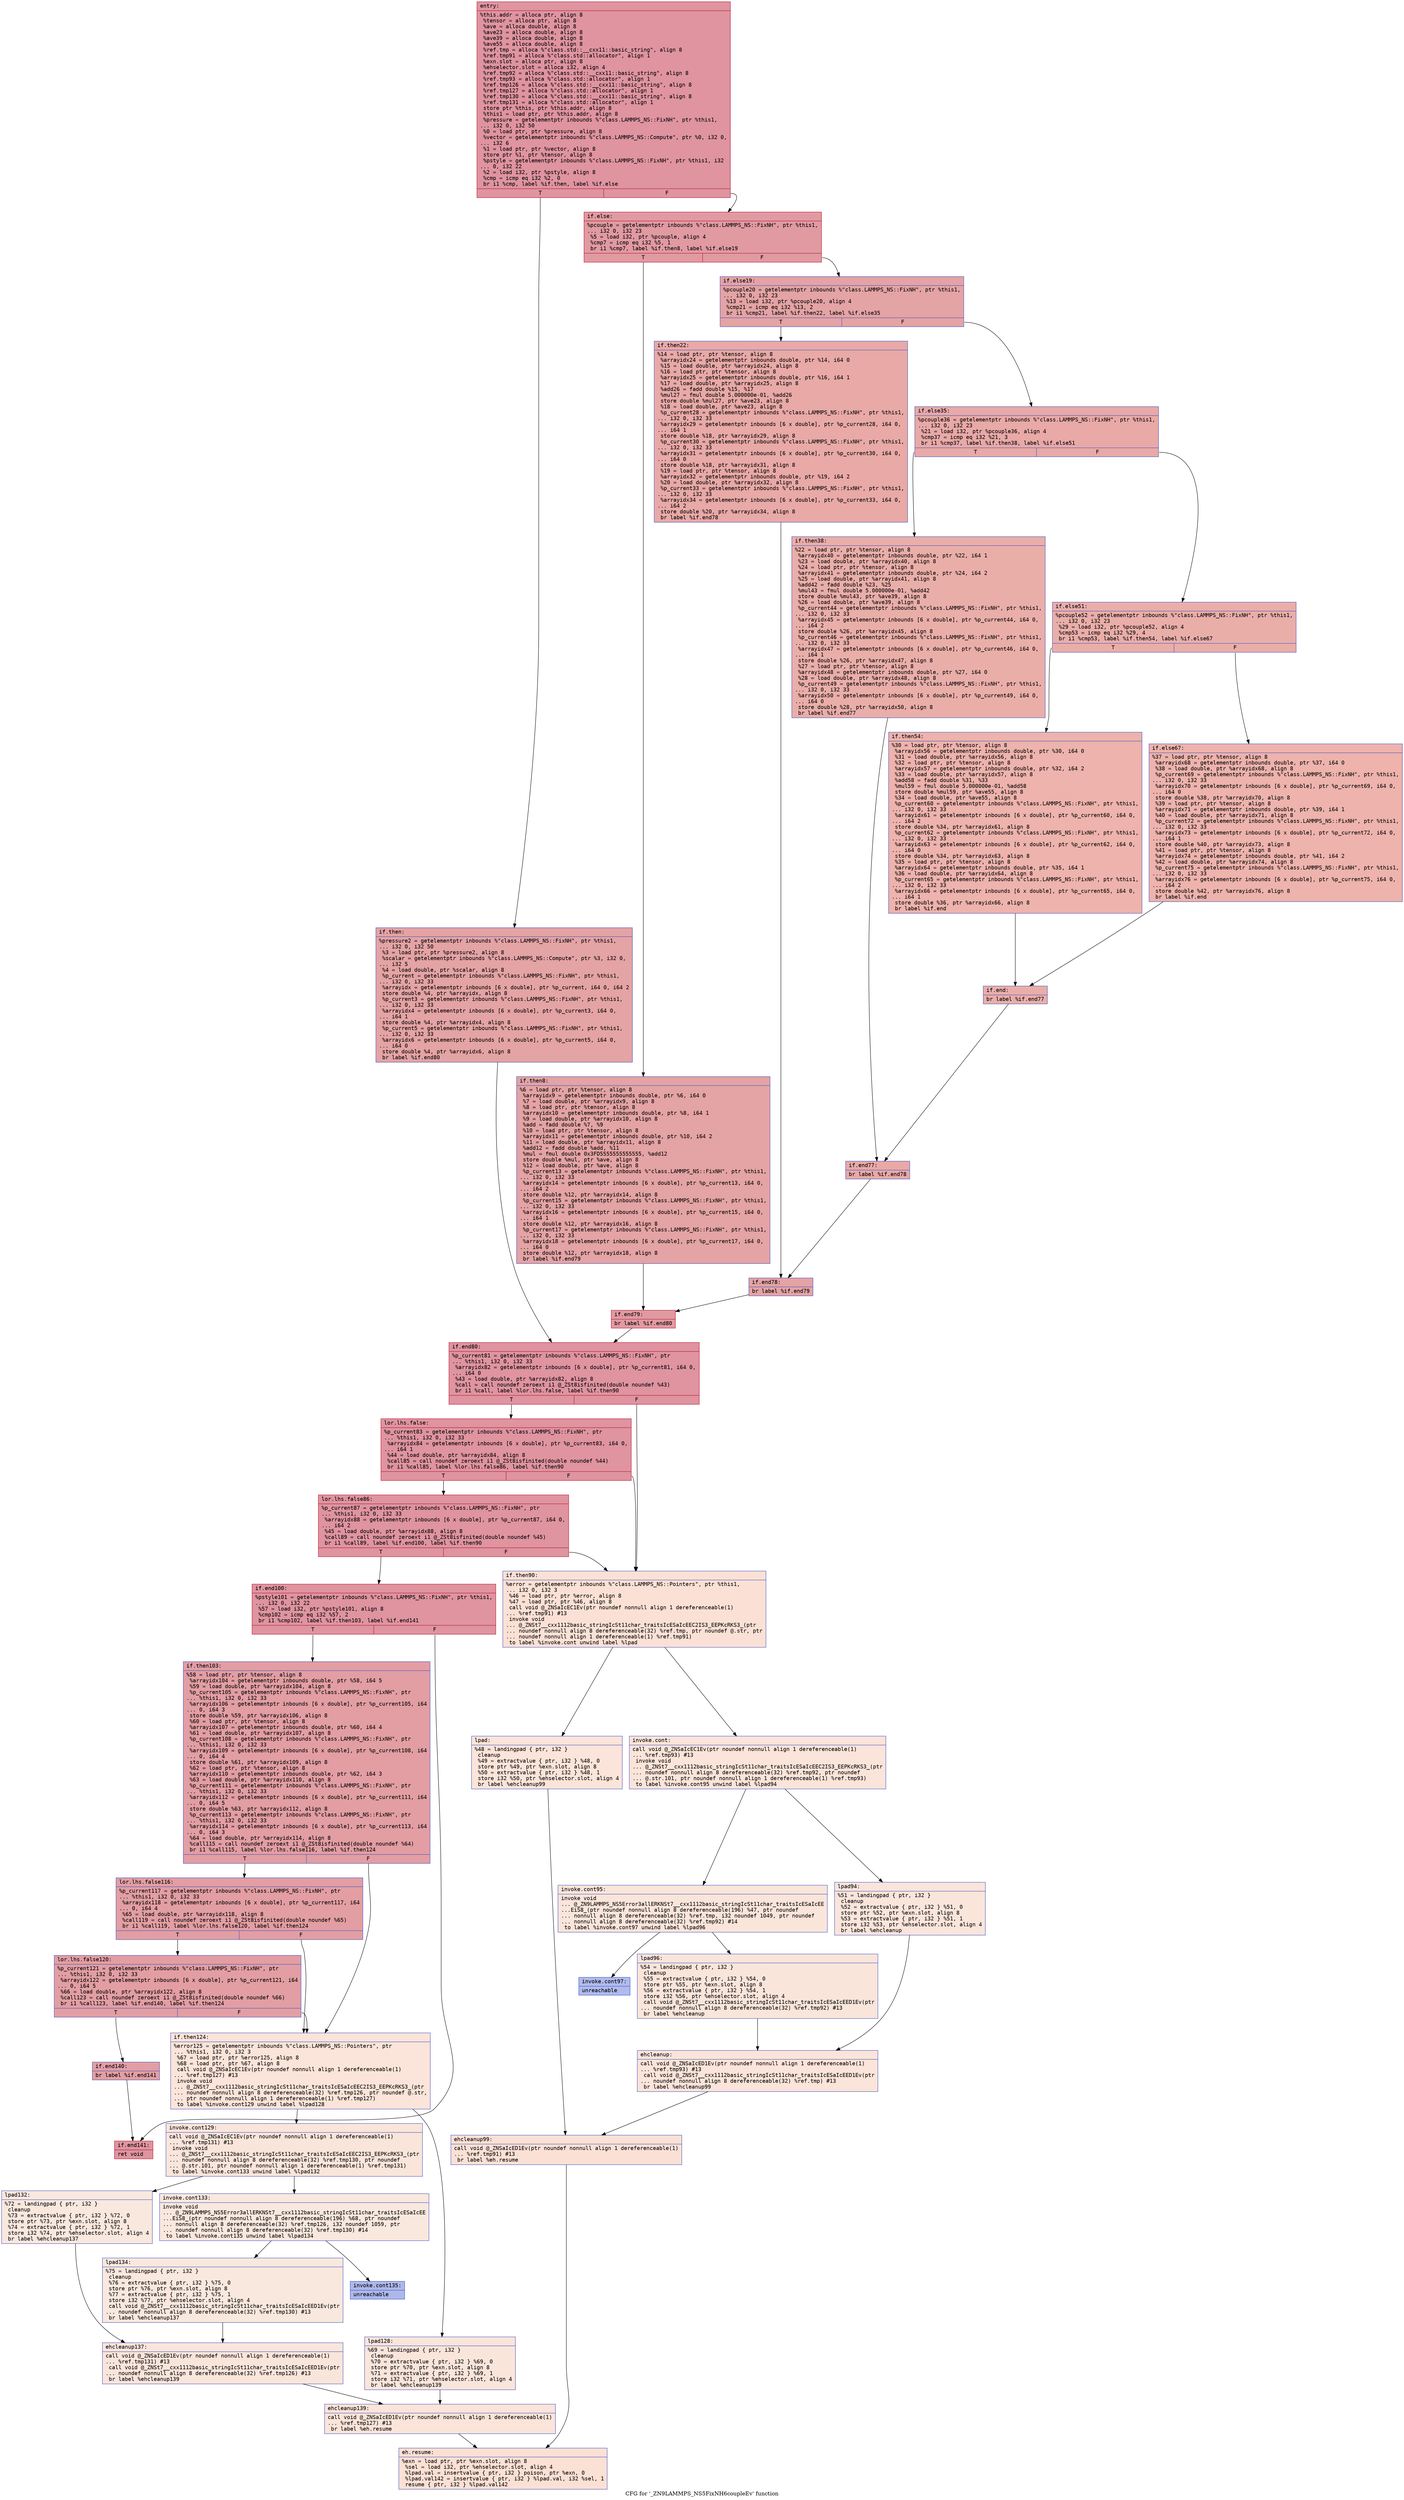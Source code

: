 digraph "CFG for '_ZN9LAMMPS_NS5FixNH6coupleEv' function" {
	label="CFG for '_ZN9LAMMPS_NS5FixNH6coupleEv' function";

	Node0x55b2c7cae9e0 [shape=record,color="#b70d28ff", style=filled, fillcolor="#b70d2870" fontname="Courier",label="{entry:\l|  %this.addr = alloca ptr, align 8\l  %tensor = alloca ptr, align 8\l  %ave = alloca double, align 8\l  %ave23 = alloca double, align 8\l  %ave39 = alloca double, align 8\l  %ave55 = alloca double, align 8\l  %ref.tmp = alloca %\"class.std::__cxx11::basic_string\", align 8\l  %ref.tmp91 = alloca %\"class.std::allocator\", align 1\l  %exn.slot = alloca ptr, align 8\l  %ehselector.slot = alloca i32, align 4\l  %ref.tmp92 = alloca %\"class.std::__cxx11::basic_string\", align 8\l  %ref.tmp93 = alloca %\"class.std::allocator\", align 1\l  %ref.tmp126 = alloca %\"class.std::__cxx11::basic_string\", align 8\l  %ref.tmp127 = alloca %\"class.std::allocator\", align 1\l  %ref.tmp130 = alloca %\"class.std::__cxx11::basic_string\", align 8\l  %ref.tmp131 = alloca %\"class.std::allocator\", align 1\l  store ptr %this, ptr %this.addr, align 8\l  %this1 = load ptr, ptr %this.addr, align 8\l  %pressure = getelementptr inbounds %\"class.LAMMPS_NS::FixNH\", ptr %this1,\l... i32 0, i32 50\l  %0 = load ptr, ptr %pressure, align 8\l  %vector = getelementptr inbounds %\"class.LAMMPS_NS::Compute\", ptr %0, i32 0,\l... i32 6\l  %1 = load ptr, ptr %vector, align 8\l  store ptr %1, ptr %tensor, align 8\l  %pstyle = getelementptr inbounds %\"class.LAMMPS_NS::FixNH\", ptr %this1, i32\l... 0, i32 22\l  %2 = load i32, ptr %pstyle, align 8\l  %cmp = icmp eq i32 %2, 0\l  br i1 %cmp, label %if.then, label %if.else\l|{<s0>T|<s1>F}}"];
	Node0x55b2c7cae9e0:s0 -> Node0x55b2c7cafc30[tooltip="entry -> if.then\nProbability 37.50%" ];
	Node0x55b2c7cae9e0:s1 -> Node0x55b2c7cafca0[tooltip="entry -> if.else\nProbability 62.50%" ];
	Node0x55b2c7cafc30 [shape=record,color="#3d50c3ff", style=filled, fillcolor="#c32e3170" fontname="Courier",label="{if.then:\l|  %pressure2 = getelementptr inbounds %\"class.LAMMPS_NS::FixNH\", ptr %this1,\l... i32 0, i32 50\l  %3 = load ptr, ptr %pressure2, align 8\l  %scalar = getelementptr inbounds %\"class.LAMMPS_NS::Compute\", ptr %3, i32 0,\l... i32 5\l  %4 = load double, ptr %scalar, align 8\l  %p_current = getelementptr inbounds %\"class.LAMMPS_NS::FixNH\", ptr %this1,\l... i32 0, i32 33\l  %arrayidx = getelementptr inbounds [6 x double], ptr %p_current, i64 0, i64 2\l  store double %4, ptr %arrayidx, align 8\l  %p_current3 = getelementptr inbounds %\"class.LAMMPS_NS::FixNH\", ptr %this1,\l... i32 0, i32 33\l  %arrayidx4 = getelementptr inbounds [6 x double], ptr %p_current3, i64 0,\l... i64 1\l  store double %4, ptr %arrayidx4, align 8\l  %p_current5 = getelementptr inbounds %\"class.LAMMPS_NS::FixNH\", ptr %this1,\l... i32 0, i32 33\l  %arrayidx6 = getelementptr inbounds [6 x double], ptr %p_current5, i64 0,\l... i64 0\l  store double %4, ptr %arrayidx6, align 8\l  br label %if.end80\l}"];
	Node0x55b2c7cafc30 -> Node0x55b2c7cb09c0[tooltip="if.then -> if.end80\nProbability 100.00%" ];
	Node0x55b2c7cafca0 [shape=record,color="#b70d28ff", style=filled, fillcolor="#bb1b2c70" fontname="Courier",label="{if.else:\l|  %pcouple = getelementptr inbounds %\"class.LAMMPS_NS::FixNH\", ptr %this1,\l... i32 0, i32 23\l  %5 = load i32, ptr %pcouple, align 4\l  %cmp7 = icmp eq i32 %5, 1\l  br i1 %cmp7, label %if.then8, label %if.else19\l|{<s0>T|<s1>F}}"];
	Node0x55b2c7cafca0:s0 -> Node0x55b2c7cb0cc0[tooltip="if.else -> if.then8\nProbability 50.00%" ];
	Node0x55b2c7cafca0:s1 -> Node0x55b2c7cb0d40[tooltip="if.else -> if.else19\nProbability 50.00%" ];
	Node0x55b2c7cb0cc0 [shape=record,color="#3d50c3ff", style=filled, fillcolor="#c32e3170" fontname="Courier",label="{if.then8:\l|  %6 = load ptr, ptr %tensor, align 8\l  %arrayidx9 = getelementptr inbounds double, ptr %6, i64 0\l  %7 = load double, ptr %arrayidx9, align 8\l  %8 = load ptr, ptr %tensor, align 8\l  %arrayidx10 = getelementptr inbounds double, ptr %8, i64 1\l  %9 = load double, ptr %arrayidx10, align 8\l  %add = fadd double %7, %9\l  %10 = load ptr, ptr %tensor, align 8\l  %arrayidx11 = getelementptr inbounds double, ptr %10, i64 2\l  %11 = load double, ptr %arrayidx11, align 8\l  %add12 = fadd double %add, %11\l  %mul = fmul double 0x3FD5555555555555, %add12\l  store double %mul, ptr %ave, align 8\l  %12 = load double, ptr %ave, align 8\l  %p_current13 = getelementptr inbounds %\"class.LAMMPS_NS::FixNH\", ptr %this1,\l... i32 0, i32 33\l  %arrayidx14 = getelementptr inbounds [6 x double], ptr %p_current13, i64 0,\l... i64 2\l  store double %12, ptr %arrayidx14, align 8\l  %p_current15 = getelementptr inbounds %\"class.LAMMPS_NS::FixNH\", ptr %this1,\l... i32 0, i32 33\l  %arrayidx16 = getelementptr inbounds [6 x double], ptr %p_current15, i64 0,\l... i64 1\l  store double %12, ptr %arrayidx16, align 8\l  %p_current17 = getelementptr inbounds %\"class.LAMMPS_NS::FixNH\", ptr %this1,\l... i32 0, i32 33\l  %arrayidx18 = getelementptr inbounds [6 x double], ptr %p_current17, i64 0,\l... i64 0\l  store double %12, ptr %arrayidx18, align 8\l  br label %if.end79\l}"];
	Node0x55b2c7cb0cc0 -> Node0x55b2c7cafea0[tooltip="if.then8 -> if.end79\nProbability 100.00%" ];
	Node0x55b2c7cb0d40 [shape=record,color="#3d50c3ff", style=filled, fillcolor="#c32e3170" fontname="Courier",label="{if.else19:\l|  %pcouple20 = getelementptr inbounds %\"class.LAMMPS_NS::FixNH\", ptr %this1,\l... i32 0, i32 23\l  %13 = load i32, ptr %pcouple20, align 4\l  %cmp21 = icmp eq i32 %13, 2\l  br i1 %cmp21, label %if.then22, label %if.else35\l|{<s0>T|<s1>F}}"];
	Node0x55b2c7cb0d40:s0 -> Node0x55b2c7caffe0[tooltip="if.else19 -> if.then22\nProbability 50.00%" ];
	Node0x55b2c7cb0d40:s1 -> Node0x55b2c7cb2560[tooltip="if.else19 -> if.else35\nProbability 50.00%" ];
	Node0x55b2c7caffe0 [shape=record,color="#3d50c3ff", style=filled, fillcolor="#ca3b3770" fontname="Courier",label="{if.then22:\l|  %14 = load ptr, ptr %tensor, align 8\l  %arrayidx24 = getelementptr inbounds double, ptr %14, i64 0\l  %15 = load double, ptr %arrayidx24, align 8\l  %16 = load ptr, ptr %tensor, align 8\l  %arrayidx25 = getelementptr inbounds double, ptr %16, i64 1\l  %17 = load double, ptr %arrayidx25, align 8\l  %add26 = fadd double %15, %17\l  %mul27 = fmul double 5.000000e-01, %add26\l  store double %mul27, ptr %ave23, align 8\l  %18 = load double, ptr %ave23, align 8\l  %p_current28 = getelementptr inbounds %\"class.LAMMPS_NS::FixNH\", ptr %this1,\l... i32 0, i32 33\l  %arrayidx29 = getelementptr inbounds [6 x double], ptr %p_current28, i64 0,\l... i64 1\l  store double %18, ptr %arrayidx29, align 8\l  %p_current30 = getelementptr inbounds %\"class.LAMMPS_NS::FixNH\", ptr %this1,\l... i32 0, i32 33\l  %arrayidx31 = getelementptr inbounds [6 x double], ptr %p_current30, i64 0,\l... i64 0\l  store double %18, ptr %arrayidx31, align 8\l  %19 = load ptr, ptr %tensor, align 8\l  %arrayidx32 = getelementptr inbounds double, ptr %19, i64 2\l  %20 = load double, ptr %arrayidx32, align 8\l  %p_current33 = getelementptr inbounds %\"class.LAMMPS_NS::FixNH\", ptr %this1,\l... i32 0, i32 33\l  %arrayidx34 = getelementptr inbounds [6 x double], ptr %p_current33, i64 0,\l... i64 2\l  store double %20, ptr %arrayidx34, align 8\l  br label %if.end78\l}"];
	Node0x55b2c7caffe0 -> Node0x55b2c7cb3600[tooltip="if.then22 -> if.end78\nProbability 100.00%" ];
	Node0x55b2c7cb2560 [shape=record,color="#3d50c3ff", style=filled, fillcolor="#ca3b3770" fontname="Courier",label="{if.else35:\l|  %pcouple36 = getelementptr inbounds %\"class.LAMMPS_NS::FixNH\", ptr %this1,\l... i32 0, i32 23\l  %21 = load i32, ptr %pcouple36, align 4\l  %cmp37 = icmp eq i32 %21, 3\l  br i1 %cmp37, label %if.then38, label %if.else51\l|{<s0>T|<s1>F}}"];
	Node0x55b2c7cb2560:s0 -> Node0x55b2c7cb3910[tooltip="if.else35 -> if.then38\nProbability 50.00%" ];
	Node0x55b2c7cb2560:s1 -> Node0x55b2c7cb3990[tooltip="if.else35 -> if.else51\nProbability 50.00%" ];
	Node0x55b2c7cb3910 [shape=record,color="#3d50c3ff", style=filled, fillcolor="#d0473d70" fontname="Courier",label="{if.then38:\l|  %22 = load ptr, ptr %tensor, align 8\l  %arrayidx40 = getelementptr inbounds double, ptr %22, i64 1\l  %23 = load double, ptr %arrayidx40, align 8\l  %24 = load ptr, ptr %tensor, align 8\l  %arrayidx41 = getelementptr inbounds double, ptr %24, i64 2\l  %25 = load double, ptr %arrayidx41, align 8\l  %add42 = fadd double %23, %25\l  %mul43 = fmul double 5.000000e-01, %add42\l  store double %mul43, ptr %ave39, align 8\l  %26 = load double, ptr %ave39, align 8\l  %p_current44 = getelementptr inbounds %\"class.LAMMPS_NS::FixNH\", ptr %this1,\l... i32 0, i32 33\l  %arrayidx45 = getelementptr inbounds [6 x double], ptr %p_current44, i64 0,\l... i64 2\l  store double %26, ptr %arrayidx45, align 8\l  %p_current46 = getelementptr inbounds %\"class.LAMMPS_NS::FixNH\", ptr %this1,\l... i32 0, i32 33\l  %arrayidx47 = getelementptr inbounds [6 x double], ptr %p_current46, i64 0,\l... i64 1\l  store double %26, ptr %arrayidx47, align 8\l  %27 = load ptr, ptr %tensor, align 8\l  %arrayidx48 = getelementptr inbounds double, ptr %27, i64 0\l  %28 = load double, ptr %arrayidx48, align 8\l  %p_current49 = getelementptr inbounds %\"class.LAMMPS_NS::FixNH\", ptr %this1,\l... i32 0, i32 33\l  %arrayidx50 = getelementptr inbounds [6 x double], ptr %p_current49, i64 0,\l... i64 0\l  store double %28, ptr %arrayidx50, align 8\l  br label %if.end77\l}"];
	Node0x55b2c7cb3910 -> Node0x55b2c7cb4a30[tooltip="if.then38 -> if.end77\nProbability 100.00%" ];
	Node0x55b2c7cb3990 [shape=record,color="#3d50c3ff", style=filled, fillcolor="#d0473d70" fontname="Courier",label="{if.else51:\l|  %pcouple52 = getelementptr inbounds %\"class.LAMMPS_NS::FixNH\", ptr %this1,\l... i32 0, i32 23\l  %29 = load i32, ptr %pcouple52, align 4\l  %cmp53 = icmp eq i32 %29, 4\l  br i1 %cmp53, label %if.then54, label %if.else67\l|{<s0>T|<s1>F}}"];
	Node0x55b2c7cb3990:s0 -> Node0x55b2c7cb4d40[tooltip="if.else51 -> if.then54\nProbability 50.00%" ];
	Node0x55b2c7cb3990:s1 -> Node0x55b2c7cb4dc0[tooltip="if.else51 -> if.else67\nProbability 50.00%" ];
	Node0x55b2c7cb4d40 [shape=record,color="#3d50c3ff", style=filled, fillcolor="#d6524470" fontname="Courier",label="{if.then54:\l|  %30 = load ptr, ptr %tensor, align 8\l  %arrayidx56 = getelementptr inbounds double, ptr %30, i64 0\l  %31 = load double, ptr %arrayidx56, align 8\l  %32 = load ptr, ptr %tensor, align 8\l  %arrayidx57 = getelementptr inbounds double, ptr %32, i64 2\l  %33 = load double, ptr %arrayidx57, align 8\l  %add58 = fadd double %31, %33\l  %mul59 = fmul double 5.000000e-01, %add58\l  store double %mul59, ptr %ave55, align 8\l  %34 = load double, ptr %ave55, align 8\l  %p_current60 = getelementptr inbounds %\"class.LAMMPS_NS::FixNH\", ptr %this1,\l... i32 0, i32 33\l  %arrayidx61 = getelementptr inbounds [6 x double], ptr %p_current60, i64 0,\l... i64 2\l  store double %34, ptr %arrayidx61, align 8\l  %p_current62 = getelementptr inbounds %\"class.LAMMPS_NS::FixNH\", ptr %this1,\l... i32 0, i32 33\l  %arrayidx63 = getelementptr inbounds [6 x double], ptr %p_current62, i64 0,\l... i64 0\l  store double %34, ptr %arrayidx63, align 8\l  %35 = load ptr, ptr %tensor, align 8\l  %arrayidx64 = getelementptr inbounds double, ptr %35, i64 1\l  %36 = load double, ptr %arrayidx64, align 8\l  %p_current65 = getelementptr inbounds %\"class.LAMMPS_NS::FixNH\", ptr %this1,\l... i32 0, i32 33\l  %arrayidx66 = getelementptr inbounds [6 x double], ptr %p_current65, i64 0,\l... i64 1\l  store double %36, ptr %arrayidx66, align 8\l  br label %if.end\l}"];
	Node0x55b2c7cb4d40 -> Node0x55b2c7cb1ed0[tooltip="if.then54 -> if.end\nProbability 100.00%" ];
	Node0x55b2c7cb4dc0 [shape=record,color="#3d50c3ff", style=filled, fillcolor="#d6524470" fontname="Courier",label="{if.else67:\l|  %37 = load ptr, ptr %tensor, align 8\l  %arrayidx68 = getelementptr inbounds double, ptr %37, i64 0\l  %38 = load double, ptr %arrayidx68, align 8\l  %p_current69 = getelementptr inbounds %\"class.LAMMPS_NS::FixNH\", ptr %this1,\l... i32 0, i32 33\l  %arrayidx70 = getelementptr inbounds [6 x double], ptr %p_current69, i64 0,\l... i64 0\l  store double %38, ptr %arrayidx70, align 8\l  %39 = load ptr, ptr %tensor, align 8\l  %arrayidx71 = getelementptr inbounds double, ptr %39, i64 1\l  %40 = load double, ptr %arrayidx71, align 8\l  %p_current72 = getelementptr inbounds %\"class.LAMMPS_NS::FixNH\", ptr %this1,\l... i32 0, i32 33\l  %arrayidx73 = getelementptr inbounds [6 x double], ptr %p_current72, i64 0,\l... i64 1\l  store double %40, ptr %arrayidx73, align 8\l  %41 = load ptr, ptr %tensor, align 8\l  %arrayidx74 = getelementptr inbounds double, ptr %41, i64 2\l  %42 = load double, ptr %arrayidx74, align 8\l  %p_current75 = getelementptr inbounds %\"class.LAMMPS_NS::FixNH\", ptr %this1,\l... i32 0, i32 33\l  %arrayidx76 = getelementptr inbounds [6 x double], ptr %p_current75, i64 0,\l... i64 2\l  store double %42, ptr %arrayidx76, align 8\l  br label %if.end\l}"];
	Node0x55b2c7cb4dc0 -> Node0x55b2c7cb1ed0[tooltip="if.else67 -> if.end\nProbability 100.00%" ];
	Node0x55b2c7cb1ed0 [shape=record,color="#3d50c3ff", style=filled, fillcolor="#d0473d70" fontname="Courier",label="{if.end:\l|  br label %if.end77\l}"];
	Node0x55b2c7cb1ed0 -> Node0x55b2c7cb4a30[tooltip="if.end -> if.end77\nProbability 100.00%" ];
	Node0x55b2c7cb4a30 [shape=record,color="#3d50c3ff", style=filled, fillcolor="#ca3b3770" fontname="Courier",label="{if.end77:\l|  br label %if.end78\l}"];
	Node0x55b2c7cb4a30 -> Node0x55b2c7cb3600[tooltip="if.end77 -> if.end78\nProbability 100.00%" ];
	Node0x55b2c7cb3600 [shape=record,color="#3d50c3ff", style=filled, fillcolor="#c32e3170" fontname="Courier",label="{if.end78:\l|  br label %if.end79\l}"];
	Node0x55b2c7cb3600 -> Node0x55b2c7cafea0[tooltip="if.end78 -> if.end79\nProbability 100.00%" ];
	Node0x55b2c7cafea0 [shape=record,color="#b70d28ff", style=filled, fillcolor="#bb1b2c70" fontname="Courier",label="{if.end79:\l|  br label %if.end80\l}"];
	Node0x55b2c7cafea0 -> Node0x55b2c7cb09c0[tooltip="if.end79 -> if.end80\nProbability 100.00%" ];
	Node0x55b2c7cb09c0 [shape=record,color="#b70d28ff", style=filled, fillcolor="#b70d2870" fontname="Courier",label="{if.end80:\l|  %p_current81 = getelementptr inbounds %\"class.LAMMPS_NS::FixNH\", ptr\l... %this1, i32 0, i32 33\l  %arrayidx82 = getelementptr inbounds [6 x double], ptr %p_current81, i64 0,\l... i64 0\l  %43 = load double, ptr %arrayidx82, align 8\l  %call = call noundef zeroext i1 @_ZSt8isfinited(double noundef %43)\l  br i1 %call, label %lor.lhs.false, label %if.then90\l|{<s0>T|<s1>F}}"];
	Node0x55b2c7cb09c0:s0 -> Node0x55b2c7cb7850[tooltip="if.end80 -> lor.lhs.false\nProbability 100.00%" ];
	Node0x55b2c7cb09c0:s1 -> Node0x55b2c7cb78d0[tooltip="if.end80 -> if.then90\nProbability 0.00%" ];
	Node0x55b2c7cb7850 [shape=record,color="#b70d28ff", style=filled, fillcolor="#b70d2870" fontname="Courier",label="{lor.lhs.false:\l|  %p_current83 = getelementptr inbounds %\"class.LAMMPS_NS::FixNH\", ptr\l... %this1, i32 0, i32 33\l  %arrayidx84 = getelementptr inbounds [6 x double], ptr %p_current83, i64 0,\l... i64 1\l  %44 = load double, ptr %arrayidx84, align 8\l  %call85 = call noundef zeroext i1 @_ZSt8isfinited(double noundef %44)\l  br i1 %call85, label %lor.lhs.false86, label %if.then90\l|{<s0>T|<s1>F}}"];
	Node0x55b2c7cb7850:s0 -> Node0x55b2c7cb7d70[tooltip="lor.lhs.false -> lor.lhs.false86\nProbability 100.00%" ];
	Node0x55b2c7cb7850:s1 -> Node0x55b2c7cb78d0[tooltip="lor.lhs.false -> if.then90\nProbability 0.00%" ];
	Node0x55b2c7cb7d70 [shape=record,color="#b70d28ff", style=filled, fillcolor="#b70d2870" fontname="Courier",label="{lor.lhs.false86:\l|  %p_current87 = getelementptr inbounds %\"class.LAMMPS_NS::FixNH\", ptr\l... %this1, i32 0, i32 33\l  %arrayidx88 = getelementptr inbounds [6 x double], ptr %p_current87, i64 0,\l... i64 2\l  %45 = load double, ptr %arrayidx88, align 8\l  %call89 = call noundef zeroext i1 @_ZSt8isfinited(double noundef %45)\l  br i1 %call89, label %if.end100, label %if.then90\l|{<s0>T|<s1>F}}"];
	Node0x55b2c7cb7d70:s0 -> Node0x55b2c7cb8210[tooltip="lor.lhs.false86 -> if.end100\nProbability 100.00%" ];
	Node0x55b2c7cb7d70:s1 -> Node0x55b2c7cb78d0[tooltip="lor.lhs.false86 -> if.then90\nProbability 0.00%" ];
	Node0x55b2c7cb78d0 [shape=record,color="#3d50c3ff", style=filled, fillcolor="#f7bca170" fontname="Courier",label="{if.then90:\l|  %error = getelementptr inbounds %\"class.LAMMPS_NS::Pointers\", ptr %this1,\l... i32 0, i32 3\l  %46 = load ptr, ptr %error, align 8\l  %47 = load ptr, ptr %46, align 8\l  call void @_ZNSaIcEC1Ev(ptr noundef nonnull align 1 dereferenceable(1)\l... %ref.tmp91) #13\l  invoke void\l... @_ZNSt7__cxx1112basic_stringIcSt11char_traitsIcESaIcEEC2IS3_EEPKcRKS3_(ptr\l... noundef nonnull align 8 dereferenceable(32) %ref.tmp, ptr noundef @.str, ptr\l... noundef nonnull align 1 dereferenceable(1) %ref.tmp91)\l          to label %invoke.cont unwind label %lpad\l}"];
	Node0x55b2c7cb78d0 -> Node0x55b2c7cb8eb0[tooltip="if.then90 -> invoke.cont\nProbability 50.00%" ];
	Node0x55b2c7cb78d0 -> Node0x55b2c7cb8f30[tooltip="if.then90 -> lpad\nProbability 50.00%" ];
	Node0x55b2c7cb8eb0 [shape=record,color="#3d50c3ff", style=filled, fillcolor="#f5c1a970" fontname="Courier",label="{invoke.cont:\l|  call void @_ZNSaIcEC1Ev(ptr noundef nonnull align 1 dereferenceable(1)\l... %ref.tmp93) #13\l  invoke void\l... @_ZNSt7__cxx1112basic_stringIcSt11char_traitsIcESaIcEEC2IS3_EEPKcRKS3_(ptr\l... noundef nonnull align 8 dereferenceable(32) %ref.tmp92, ptr noundef\l... @.str.101, ptr noundef nonnull align 1 dereferenceable(1) %ref.tmp93)\l          to label %invoke.cont95 unwind label %lpad94\l}"];
	Node0x55b2c7cb8eb0 -> Node0x55b2c7cb9250[tooltip="invoke.cont -> invoke.cont95\nProbability 50.00%" ];
	Node0x55b2c7cb8eb0 -> Node0x55b2c7cb92a0[tooltip="invoke.cont -> lpad94\nProbability 50.00%" ];
	Node0x55b2c7cb9250 [shape=record,color="#3d50c3ff", style=filled, fillcolor="#f4c5ad70" fontname="Courier",label="{invoke.cont95:\l|  invoke void\l... @_ZN9LAMMPS_NS5Error3allERKNSt7__cxx1112basic_stringIcSt11char_traitsIcESaIcEE\l...EiS8_(ptr noundef nonnull align 8 dereferenceable(196) %47, ptr noundef\l... nonnull align 8 dereferenceable(32) %ref.tmp, i32 noundef 1049, ptr noundef\l... nonnull align 8 dereferenceable(32) %ref.tmp92) #14\l          to label %invoke.cont97 unwind label %lpad96\l}"];
	Node0x55b2c7cb9250 -> Node0x55b2c7cb9200[tooltip="invoke.cont95 -> invoke.cont97\nProbability 0.00%" ];
	Node0x55b2c7cb9250 -> Node0x55b2c7cb9500[tooltip="invoke.cont95 -> lpad96\nProbability 100.00%" ];
	Node0x55b2c7cb9200 [shape=record,color="#3d50c3ff", style=filled, fillcolor="#4c66d670" fontname="Courier",label="{invoke.cont97:\l|  unreachable\l}"];
	Node0x55b2c7cb8f30 [shape=record,color="#3d50c3ff", style=filled, fillcolor="#f5c1a970" fontname="Courier",label="{lpad:\l|  %48 = landingpad \{ ptr, i32 \}\l          cleanup\l  %49 = extractvalue \{ ptr, i32 \} %48, 0\l  store ptr %49, ptr %exn.slot, align 8\l  %50 = extractvalue \{ ptr, i32 \} %48, 1\l  store i32 %50, ptr %ehselector.slot, align 4\l  br label %ehcleanup99\l}"];
	Node0x55b2c7cb8f30 -> Node0x55b2c7cb9a60[tooltip="lpad -> ehcleanup99\nProbability 100.00%" ];
	Node0x55b2c7cb92a0 [shape=record,color="#3d50c3ff", style=filled, fillcolor="#f4c5ad70" fontname="Courier",label="{lpad94:\l|  %51 = landingpad \{ ptr, i32 \}\l          cleanup\l  %52 = extractvalue \{ ptr, i32 \} %51, 0\l  store ptr %52, ptr %exn.slot, align 8\l  %53 = extractvalue \{ ptr, i32 \} %51, 1\l  store i32 %53, ptr %ehselector.slot, align 4\l  br label %ehcleanup\l}"];
	Node0x55b2c7cb92a0 -> Node0x55b2c7cb9db0[tooltip="lpad94 -> ehcleanup\nProbability 100.00%" ];
	Node0x55b2c7cb9500 [shape=record,color="#3d50c3ff", style=filled, fillcolor="#f4c5ad70" fontname="Courier",label="{lpad96:\l|  %54 = landingpad \{ ptr, i32 \}\l          cleanup\l  %55 = extractvalue \{ ptr, i32 \} %54, 0\l  store ptr %55, ptr %exn.slot, align 8\l  %56 = extractvalue \{ ptr, i32 \} %54, 1\l  store i32 %56, ptr %ehselector.slot, align 4\l  call void @_ZNSt7__cxx1112basic_stringIcSt11char_traitsIcESaIcEED1Ev(ptr\l... noundef nonnull align 8 dereferenceable(32) %ref.tmp92) #13\l  br label %ehcleanup\l}"];
	Node0x55b2c7cb9500 -> Node0x55b2c7cb9db0[tooltip="lpad96 -> ehcleanup\nProbability 100.00%" ];
	Node0x55b2c7cb9db0 [shape=record,color="#3d50c3ff", style=filled, fillcolor="#f5c1a970" fontname="Courier",label="{ehcleanup:\l|  call void @_ZNSaIcED1Ev(ptr noundef nonnull align 1 dereferenceable(1)\l... %ref.tmp93) #13\l  call void @_ZNSt7__cxx1112basic_stringIcSt11char_traitsIcESaIcEED1Ev(ptr\l... noundef nonnull align 8 dereferenceable(32) %ref.tmp) #13\l  br label %ehcleanup99\l}"];
	Node0x55b2c7cb9db0 -> Node0x55b2c7cb9a60[tooltip="ehcleanup -> ehcleanup99\nProbability 100.00%" ];
	Node0x55b2c7cb9a60 [shape=record,color="#3d50c3ff", style=filled, fillcolor="#f7bca170" fontname="Courier",label="{ehcleanup99:\l|  call void @_ZNSaIcED1Ev(ptr noundef nonnull align 1 dereferenceable(1)\l... %ref.tmp91) #13\l  br label %eh.resume\l}"];
	Node0x55b2c7cb9a60 -> Node0x55b2c7cba660[tooltip="ehcleanup99 -> eh.resume\nProbability 100.00%" ];
	Node0x55b2c7cb8210 [shape=record,color="#b70d28ff", style=filled, fillcolor="#b70d2870" fontname="Courier",label="{if.end100:\l|  %pstyle101 = getelementptr inbounds %\"class.LAMMPS_NS::FixNH\", ptr %this1,\l... i32 0, i32 22\l  %57 = load i32, ptr %pstyle101, align 8\l  %cmp102 = icmp eq i32 %57, 2\l  br i1 %cmp102, label %if.then103, label %if.end141\l|{<s0>T|<s1>F}}"];
	Node0x55b2c7cb8210:s0 -> Node0x55b2c7cba920[tooltip="if.end100 -> if.then103\nProbability 50.00%" ];
	Node0x55b2c7cb8210:s1 -> Node0x55b2c7cba9a0[tooltip="if.end100 -> if.end141\nProbability 50.00%" ];
	Node0x55b2c7cba920 [shape=record,color="#3d50c3ff", style=filled, fillcolor="#be242e70" fontname="Courier",label="{if.then103:\l|  %58 = load ptr, ptr %tensor, align 8\l  %arrayidx104 = getelementptr inbounds double, ptr %58, i64 5\l  %59 = load double, ptr %arrayidx104, align 8\l  %p_current105 = getelementptr inbounds %\"class.LAMMPS_NS::FixNH\", ptr\l... %this1, i32 0, i32 33\l  %arrayidx106 = getelementptr inbounds [6 x double], ptr %p_current105, i64\l... 0, i64 3\l  store double %59, ptr %arrayidx106, align 8\l  %60 = load ptr, ptr %tensor, align 8\l  %arrayidx107 = getelementptr inbounds double, ptr %60, i64 4\l  %61 = load double, ptr %arrayidx107, align 8\l  %p_current108 = getelementptr inbounds %\"class.LAMMPS_NS::FixNH\", ptr\l... %this1, i32 0, i32 33\l  %arrayidx109 = getelementptr inbounds [6 x double], ptr %p_current108, i64\l... 0, i64 4\l  store double %61, ptr %arrayidx109, align 8\l  %62 = load ptr, ptr %tensor, align 8\l  %arrayidx110 = getelementptr inbounds double, ptr %62, i64 3\l  %63 = load double, ptr %arrayidx110, align 8\l  %p_current111 = getelementptr inbounds %\"class.LAMMPS_NS::FixNH\", ptr\l... %this1, i32 0, i32 33\l  %arrayidx112 = getelementptr inbounds [6 x double], ptr %p_current111, i64\l... 0, i64 5\l  store double %63, ptr %arrayidx112, align 8\l  %p_current113 = getelementptr inbounds %\"class.LAMMPS_NS::FixNH\", ptr\l... %this1, i32 0, i32 33\l  %arrayidx114 = getelementptr inbounds [6 x double], ptr %p_current113, i64\l... 0, i64 3\l  %64 = load double, ptr %arrayidx114, align 8\l  %call115 = call noundef zeroext i1 @_ZSt8isfinited(double noundef %64)\l  br i1 %call115, label %lor.lhs.false116, label %if.then124\l|{<s0>T|<s1>F}}"];
	Node0x55b2c7cba920:s0 -> Node0x55b2c7cbbb60[tooltip="if.then103 -> lor.lhs.false116\nProbability 100.00%" ];
	Node0x55b2c7cba920:s1 -> Node0x55b2c7cbbc00[tooltip="if.then103 -> if.then124\nProbability 0.00%" ];
	Node0x55b2c7cbbb60 [shape=record,color="#3d50c3ff", style=filled, fillcolor="#be242e70" fontname="Courier",label="{lor.lhs.false116:\l|  %p_current117 = getelementptr inbounds %\"class.LAMMPS_NS::FixNH\", ptr\l... %this1, i32 0, i32 33\l  %arrayidx118 = getelementptr inbounds [6 x double], ptr %p_current117, i64\l... 0, i64 4\l  %65 = load double, ptr %arrayidx118, align 8\l  %call119 = call noundef zeroext i1 @_ZSt8isfinited(double noundef %65)\l  br i1 %call119, label %lor.lhs.false120, label %if.then124\l|{<s0>T|<s1>F}}"];
	Node0x55b2c7cbbb60:s0 -> Node0x55b2c7cbc0b0[tooltip="lor.lhs.false116 -> lor.lhs.false120\nProbability 100.00%" ];
	Node0x55b2c7cbbb60:s1 -> Node0x55b2c7cbbc00[tooltip="lor.lhs.false116 -> if.then124\nProbability 0.00%" ];
	Node0x55b2c7cbc0b0 [shape=record,color="#3d50c3ff", style=filled, fillcolor="#be242e70" fontname="Courier",label="{lor.lhs.false120:\l|  %p_current121 = getelementptr inbounds %\"class.LAMMPS_NS::FixNH\", ptr\l... %this1, i32 0, i32 33\l  %arrayidx122 = getelementptr inbounds [6 x double], ptr %p_current121, i64\l... 0, i64 5\l  %66 = load double, ptr %arrayidx122, align 8\l  %call123 = call noundef zeroext i1 @_ZSt8isfinited(double noundef %66)\l  br i1 %call123, label %if.end140, label %if.then124\l|{<s0>T|<s1>F}}"];
	Node0x55b2c7cbc0b0:s0 -> Node0x55b2c7cbc520[tooltip="lor.lhs.false120 -> if.end140\nProbability 100.00%" ];
	Node0x55b2c7cbc0b0:s1 -> Node0x55b2c7cbbc00[tooltip="lor.lhs.false120 -> if.then124\nProbability 0.00%" ];
	Node0x55b2c7cbbc00 [shape=record,color="#3d50c3ff", style=filled, fillcolor="#f5c1a970" fontname="Courier",label="{if.then124:\l|  %error125 = getelementptr inbounds %\"class.LAMMPS_NS::Pointers\", ptr\l... %this1, i32 0, i32 3\l  %67 = load ptr, ptr %error125, align 8\l  %68 = load ptr, ptr %67, align 8\l  call void @_ZNSaIcEC1Ev(ptr noundef nonnull align 1 dereferenceable(1)\l... %ref.tmp127) #13\l  invoke void\l... @_ZNSt7__cxx1112basic_stringIcSt11char_traitsIcESaIcEEC2IS3_EEPKcRKS3_(ptr\l... noundef nonnull align 8 dereferenceable(32) %ref.tmp126, ptr noundef @.str,\l... ptr noundef nonnull align 1 dereferenceable(1) %ref.tmp127)\l          to label %invoke.cont129 unwind label %lpad128\l}"];
	Node0x55b2c7cbbc00 -> Node0x55b2c7cbc990[tooltip="if.then124 -> invoke.cont129\nProbability 50.00%" ];
	Node0x55b2c7cbbc00 -> Node0x55b2c7cbca10[tooltip="if.then124 -> lpad128\nProbability 50.00%" ];
	Node0x55b2c7cbc990 [shape=record,color="#3d50c3ff", style=filled, fillcolor="#f4c5ad70" fontname="Courier",label="{invoke.cont129:\l|  call void @_ZNSaIcEC1Ev(ptr noundef nonnull align 1 dereferenceable(1)\l... %ref.tmp131) #13\l  invoke void\l... @_ZNSt7__cxx1112basic_stringIcSt11char_traitsIcESaIcEEC2IS3_EEPKcRKS3_(ptr\l... noundef nonnull align 8 dereferenceable(32) %ref.tmp130, ptr noundef\l... @.str.101, ptr noundef nonnull align 1 dereferenceable(1) %ref.tmp131)\l          to label %invoke.cont133 unwind label %lpad132\l}"];
	Node0x55b2c7cbc990 -> Node0x55b2c7cbcd90[tooltip="invoke.cont129 -> invoke.cont133\nProbability 50.00%" ];
	Node0x55b2c7cbc990 -> Node0x55b2c7cbcde0[tooltip="invoke.cont129 -> lpad132\nProbability 50.00%" ];
	Node0x55b2c7cbcd90 [shape=record,color="#3d50c3ff", style=filled, fillcolor="#f2cab570" fontname="Courier",label="{invoke.cont133:\l|  invoke void\l... @_ZN9LAMMPS_NS5Error3allERKNSt7__cxx1112basic_stringIcSt11char_traitsIcESaIcEE\l...EiS8_(ptr noundef nonnull align 8 dereferenceable(196) %68, ptr noundef\l... nonnull align 8 dereferenceable(32) %ref.tmp126, i32 noundef 1059, ptr\l... noundef nonnull align 8 dereferenceable(32) %ref.tmp130) #14\l          to label %invoke.cont135 unwind label %lpad134\l}"];
	Node0x55b2c7cbcd90 -> Node0x55b2c7cbcd40[tooltip="invoke.cont133 -> invoke.cont135\nProbability 0.00%" ];
	Node0x55b2c7cbcd90 -> Node0x55b2c7cbd100[tooltip="invoke.cont133 -> lpad134\nProbability 100.00%" ];
	Node0x55b2c7cbcd40 [shape=record,color="#3d50c3ff", style=filled, fillcolor="#465ecf70" fontname="Courier",label="{invoke.cont135:\l|  unreachable\l}"];
	Node0x55b2c7cbca10 [shape=record,color="#3d50c3ff", style=filled, fillcolor="#f4c5ad70" fontname="Courier",label="{lpad128:\l|  %69 = landingpad \{ ptr, i32 \}\l          cleanup\l  %70 = extractvalue \{ ptr, i32 \} %69, 0\l  store ptr %70, ptr %exn.slot, align 8\l  %71 = extractvalue \{ ptr, i32 \} %69, 1\l  store i32 %71, ptr %ehselector.slot, align 4\l  br label %ehcleanup139\l}"];
	Node0x55b2c7cbca10 -> Node0x55b2c7cbd6c0[tooltip="lpad128 -> ehcleanup139\nProbability 100.00%" ];
	Node0x55b2c7cbcde0 [shape=record,color="#3d50c3ff", style=filled, fillcolor="#f2cab570" fontname="Courier",label="{lpad132:\l|  %72 = landingpad \{ ptr, i32 \}\l          cleanup\l  %73 = extractvalue \{ ptr, i32 \} %72, 0\l  store ptr %73, ptr %exn.slot, align 8\l  %74 = extractvalue \{ ptr, i32 \} %72, 1\l  store i32 %74, ptr %ehselector.slot, align 4\l  br label %ehcleanup137\l}"];
	Node0x55b2c7cbcde0 -> Node0x55b2c7cbda10[tooltip="lpad132 -> ehcleanup137\nProbability 100.00%" ];
	Node0x55b2c7cbd100 [shape=record,color="#3d50c3ff", style=filled, fillcolor="#f2cab570" fontname="Courier",label="{lpad134:\l|  %75 = landingpad \{ ptr, i32 \}\l          cleanup\l  %76 = extractvalue \{ ptr, i32 \} %75, 0\l  store ptr %76, ptr %exn.slot, align 8\l  %77 = extractvalue \{ ptr, i32 \} %75, 1\l  store i32 %77, ptr %ehselector.slot, align 4\l  call void @_ZNSt7__cxx1112basic_stringIcSt11char_traitsIcESaIcEED1Ev(ptr\l... noundef nonnull align 8 dereferenceable(32) %ref.tmp130) #13\l  br label %ehcleanup137\l}"];
	Node0x55b2c7cbd100 -> Node0x55b2c7cbda10[tooltip="lpad134 -> ehcleanup137\nProbability 100.00%" ];
	Node0x55b2c7cbda10 [shape=record,color="#3d50c3ff", style=filled, fillcolor="#f4c5ad70" fontname="Courier",label="{ehcleanup137:\l|  call void @_ZNSaIcED1Ev(ptr noundef nonnull align 1 dereferenceable(1)\l... %ref.tmp131) #13\l  call void @_ZNSt7__cxx1112basic_stringIcSt11char_traitsIcESaIcEED1Ev(ptr\l... noundef nonnull align 8 dereferenceable(32) %ref.tmp126) #13\l  br label %ehcleanup139\l}"];
	Node0x55b2c7cbda10 -> Node0x55b2c7cbd6c0[tooltip="ehcleanup137 -> ehcleanup139\nProbability 100.00%" ];
	Node0x55b2c7cbd6c0 [shape=record,color="#3d50c3ff", style=filled, fillcolor="#f5c1a970" fontname="Courier",label="{ehcleanup139:\l|  call void @_ZNSaIcED1Ev(ptr noundef nonnull align 1 dereferenceable(1)\l... %ref.tmp127) #13\l  br label %eh.resume\l}"];
	Node0x55b2c7cbd6c0 -> Node0x55b2c7cba660[tooltip="ehcleanup139 -> eh.resume\nProbability 100.00%" ];
	Node0x55b2c7cbc520 [shape=record,color="#3d50c3ff", style=filled, fillcolor="#be242e70" fontname="Courier",label="{if.end140:\l|  br label %if.end141\l}"];
	Node0x55b2c7cbc520 -> Node0x55b2c7cba9a0[tooltip="if.end140 -> if.end141\nProbability 100.00%" ];
	Node0x55b2c7cba9a0 [shape=record,color="#b70d28ff", style=filled, fillcolor="#b70d2870" fontname="Courier",label="{if.end141:\l|  ret void\l}"];
	Node0x55b2c7cba660 [shape=record,color="#3d50c3ff", style=filled, fillcolor="#f7b99e70" fontname="Courier",label="{eh.resume:\l|  %exn = load ptr, ptr %exn.slot, align 8\l  %sel = load i32, ptr %ehselector.slot, align 4\l  %lpad.val = insertvalue \{ ptr, i32 \} poison, ptr %exn, 0\l  %lpad.val142 = insertvalue \{ ptr, i32 \} %lpad.val, i32 %sel, 1\l  resume \{ ptr, i32 \} %lpad.val142\l}"];
}
